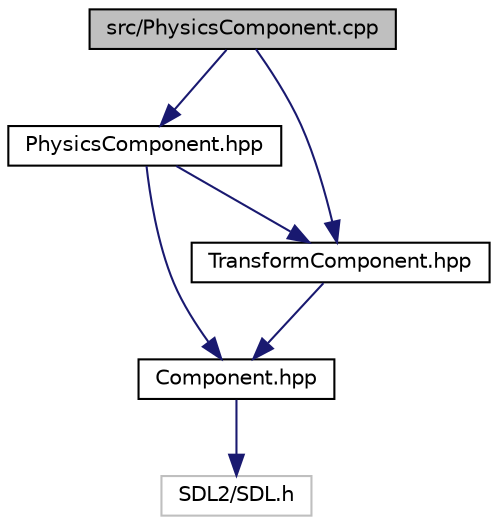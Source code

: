 digraph "src/PhysicsComponent.cpp"
{
  edge [fontname="Helvetica",fontsize="10",labelfontname="Helvetica",labelfontsize="10"];
  node [fontname="Helvetica",fontsize="10",shape=record];
  Node0 [label="src/PhysicsComponent.cpp",height=0.2,width=0.4,color="black", fillcolor="grey75", style="filled", fontcolor="black"];
  Node0 -> Node1 [color="midnightblue",fontsize="10",style="solid",fontname="Helvetica"];
  Node1 [label="PhysicsComponent.hpp",height=0.2,width=0.4,color="black", fillcolor="white", style="filled",URL="$PhysicsComponent_8hpp.html"];
  Node1 -> Node2 [color="midnightblue",fontsize="10",style="solid",fontname="Helvetica"];
  Node2 [label="Component.hpp",height=0.2,width=0.4,color="black", fillcolor="white", style="filled",URL="$Component_8hpp.html"];
  Node2 -> Node3 [color="midnightblue",fontsize="10",style="solid",fontname="Helvetica"];
  Node3 [label="SDL2/SDL.h",height=0.2,width=0.4,color="grey75", fillcolor="white", style="filled"];
  Node1 -> Node4 [color="midnightblue",fontsize="10",style="solid",fontname="Helvetica"];
  Node4 [label="TransformComponent.hpp",height=0.2,width=0.4,color="black", fillcolor="white", style="filled",URL="$TransformComponent_8hpp.html"];
  Node4 -> Node2 [color="midnightblue",fontsize="10",style="solid",fontname="Helvetica"];
  Node0 -> Node4 [color="midnightblue",fontsize="10",style="solid",fontname="Helvetica"];
}
